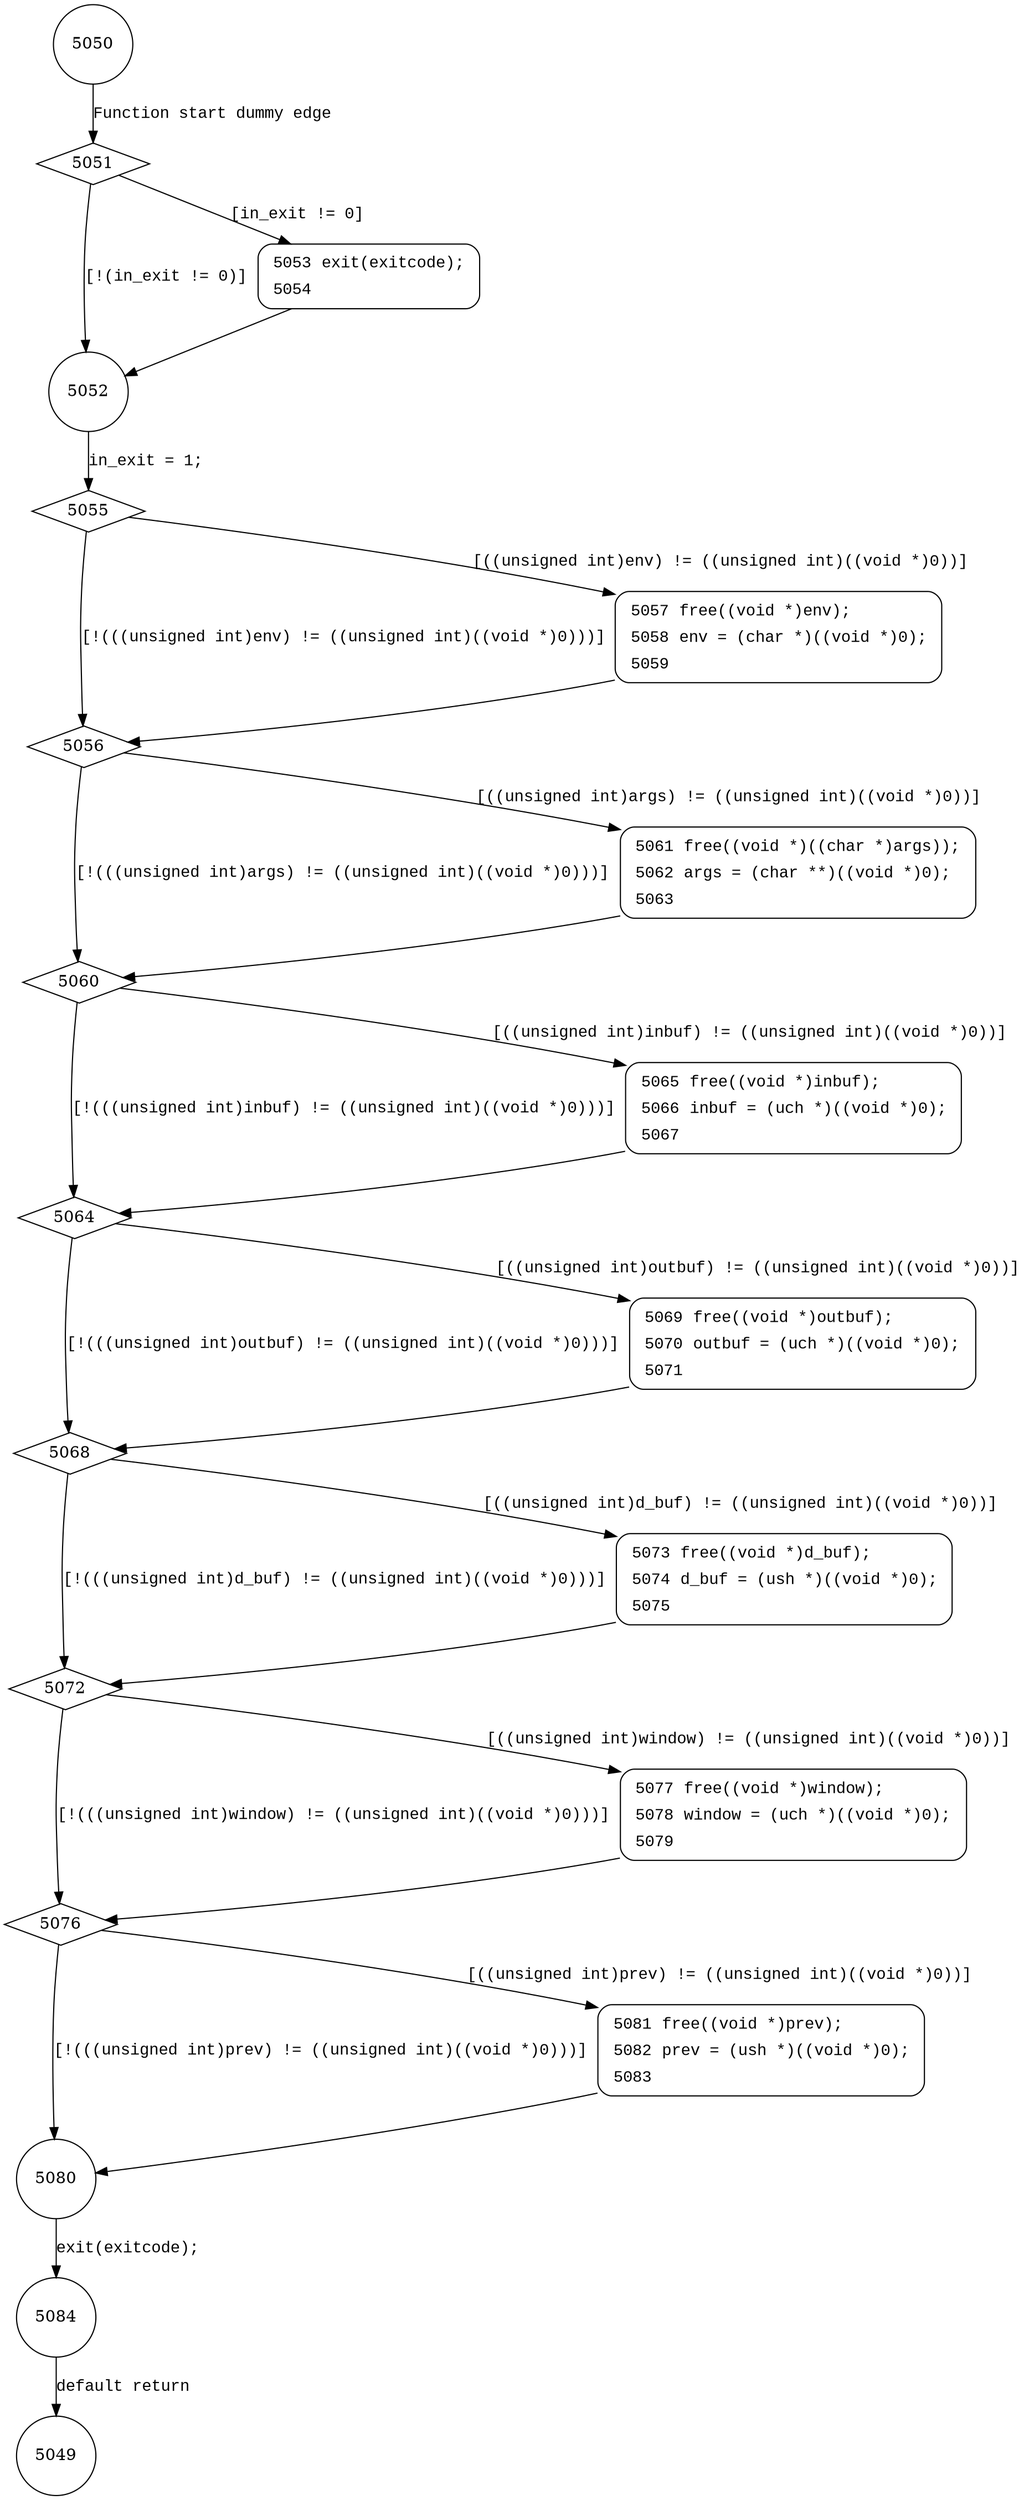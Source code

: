 digraph do_exit {
5050 [shape="circle"]
5051 [shape="diamond"]
5052 [shape="circle"]
5053 [shape="circle"]
5055 [shape="diamond"]
5056 [shape="diamond"]
5057 [shape="circle"]
5060 [shape="diamond"]
5061 [shape="circle"]
5064 [shape="diamond"]
5065 [shape="circle"]
5068 [shape="diamond"]
5069 [shape="circle"]
5072 [shape="diamond"]
5073 [shape="circle"]
5076 [shape="diamond"]
5077 [shape="circle"]
5080 [shape="circle"]
5081 [shape="circle"]
5084 [shape="circle"]
5049 [shape="circle"]
5053 [style="filled,bold" penwidth="1" fillcolor="white" fontname="Courier New" shape="Mrecord" label=<<table border="0" cellborder="0" cellpadding="3" bgcolor="white"><tr><td align="right">5053</td><td align="left">exit(exitcode);</td></tr><tr><td align="right">5054</td><td align="left"></td></tr></table>>]
5053 -> 5052[label=""]
5057 [style="filled,bold" penwidth="1" fillcolor="white" fontname="Courier New" shape="Mrecord" label=<<table border="0" cellborder="0" cellpadding="3" bgcolor="white"><tr><td align="right">5057</td><td align="left">free((void *)env);</td></tr><tr><td align="right">5058</td><td align="left">env = (char *)((void *)0);</td></tr><tr><td align="right">5059</td><td align="left"></td></tr></table>>]
5057 -> 5056[label=""]
5061 [style="filled,bold" penwidth="1" fillcolor="white" fontname="Courier New" shape="Mrecord" label=<<table border="0" cellborder="0" cellpadding="3" bgcolor="white"><tr><td align="right">5061</td><td align="left">free((void *)((char *)args));</td></tr><tr><td align="right">5062</td><td align="left">args = (char **)((void *)0);</td></tr><tr><td align="right">5063</td><td align="left"></td></tr></table>>]
5061 -> 5060[label=""]
5065 [style="filled,bold" penwidth="1" fillcolor="white" fontname="Courier New" shape="Mrecord" label=<<table border="0" cellborder="0" cellpadding="3" bgcolor="white"><tr><td align="right">5065</td><td align="left">free((void *)inbuf);</td></tr><tr><td align="right">5066</td><td align="left">inbuf = (uch *)((void *)0);</td></tr><tr><td align="right">5067</td><td align="left"></td></tr></table>>]
5065 -> 5064[label=""]
5069 [style="filled,bold" penwidth="1" fillcolor="white" fontname="Courier New" shape="Mrecord" label=<<table border="0" cellborder="0" cellpadding="3" bgcolor="white"><tr><td align="right">5069</td><td align="left">free((void *)outbuf);</td></tr><tr><td align="right">5070</td><td align="left">outbuf = (uch *)((void *)0);</td></tr><tr><td align="right">5071</td><td align="left"></td></tr></table>>]
5069 -> 5068[label=""]
5073 [style="filled,bold" penwidth="1" fillcolor="white" fontname="Courier New" shape="Mrecord" label=<<table border="0" cellborder="0" cellpadding="3" bgcolor="white"><tr><td align="right">5073</td><td align="left">free((void *)d_buf);</td></tr><tr><td align="right">5074</td><td align="left">d_buf = (ush *)((void *)0);</td></tr><tr><td align="right">5075</td><td align="left"></td></tr></table>>]
5073 -> 5072[label=""]
5077 [style="filled,bold" penwidth="1" fillcolor="white" fontname="Courier New" shape="Mrecord" label=<<table border="0" cellborder="0" cellpadding="3" bgcolor="white"><tr><td align="right">5077</td><td align="left">free((void *)window);</td></tr><tr><td align="right">5078</td><td align="left">window = (uch *)((void *)0);</td></tr><tr><td align="right">5079</td><td align="left"></td></tr></table>>]
5077 -> 5076[label=""]
5081 [style="filled,bold" penwidth="1" fillcolor="white" fontname="Courier New" shape="Mrecord" label=<<table border="0" cellborder="0" cellpadding="3" bgcolor="white"><tr><td align="right">5081</td><td align="left">free((void *)prev);</td></tr><tr><td align="right">5082</td><td align="left">prev = (ush *)((void *)0);</td></tr><tr><td align="right">5083</td><td align="left"></td></tr></table>>]
5081 -> 5080[label=""]
5050 -> 5051 [label="Function start dummy edge" fontname="Courier New"]
5051 -> 5052 [label="[!(in_exit != 0)]" fontname="Courier New"]
5051 -> 5053 [label="[in_exit != 0]" fontname="Courier New"]
5052 -> 5055 [label="in_exit = 1;" fontname="Courier New"]
5055 -> 5056 [label="[!(((unsigned int)env) != ((unsigned int)((void *)0)))]" fontname="Courier New"]
5055 -> 5057 [label="[((unsigned int)env) != ((unsigned int)((void *)0))]" fontname="Courier New"]
5056 -> 5060 [label="[!(((unsigned int)args) != ((unsigned int)((void *)0)))]" fontname="Courier New"]
5056 -> 5061 [label="[((unsigned int)args) != ((unsigned int)((void *)0))]" fontname="Courier New"]
5060 -> 5064 [label="[!(((unsigned int)inbuf) != ((unsigned int)((void *)0)))]" fontname="Courier New"]
5060 -> 5065 [label="[((unsigned int)inbuf) != ((unsigned int)((void *)0))]" fontname="Courier New"]
5064 -> 5068 [label="[!(((unsigned int)outbuf) != ((unsigned int)((void *)0)))]" fontname="Courier New"]
5064 -> 5069 [label="[((unsigned int)outbuf) != ((unsigned int)((void *)0))]" fontname="Courier New"]
5068 -> 5072 [label="[!(((unsigned int)d_buf) != ((unsigned int)((void *)0)))]" fontname="Courier New"]
5068 -> 5073 [label="[((unsigned int)d_buf) != ((unsigned int)((void *)0))]" fontname="Courier New"]
5072 -> 5076 [label="[!(((unsigned int)window) != ((unsigned int)((void *)0)))]" fontname="Courier New"]
5072 -> 5077 [label="[((unsigned int)window) != ((unsigned int)((void *)0))]" fontname="Courier New"]
5076 -> 5080 [label="[!(((unsigned int)prev) != ((unsigned int)((void *)0)))]" fontname="Courier New"]
5076 -> 5081 [label="[((unsigned int)prev) != ((unsigned int)((void *)0))]" fontname="Courier New"]
5080 -> 5084 [label="exit(exitcode);" fontname="Courier New"]
5084 -> 5049 [label="default return" fontname="Courier New"]
}